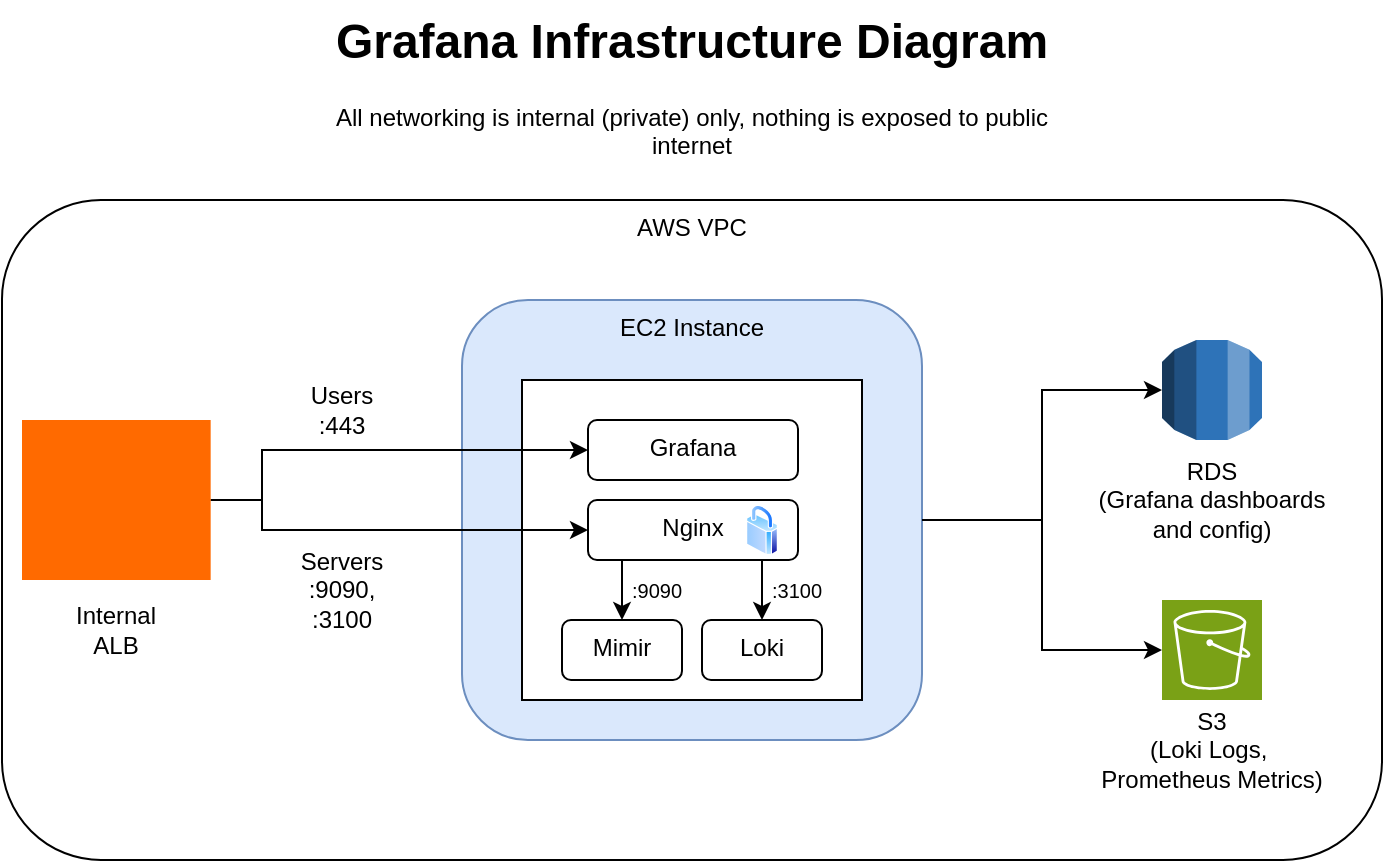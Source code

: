 <mxfile version="28.2.3">
  <diagram name="Page-1" id="Oap9Uj49-vAxEfMM_Ddv">
    <mxGraphModel dx="596" dy="232" grid="1" gridSize="10" guides="1" tooltips="1" connect="1" arrows="1" fold="1" page="1" pageScale="1" pageWidth="850" pageHeight="1100" math="0" shadow="0">
      <root>
        <mxCell id="0" />
        <mxCell id="1" parent="0" />
        <mxCell id="5G9Hfgs1YEClRX-4D4DC-7" value="&lt;h1 style=&quot;margin-top: 0px;&quot;&gt;Grafana Infrastructure Diagram&lt;/h1&gt;&lt;p&gt;All networking is internal (private) only, nothing is exposed to public internet&lt;/p&gt;" style="text;html=1;whiteSpace=wrap;overflow=hidden;rounded=0;align=center;" parent="1" vertex="1">
          <mxGeometry x="235" y="10" width="380" height="120" as="geometry" />
        </mxCell>
        <mxCell id="5G9Hfgs1YEClRX-4D4DC-1" value="AWS VPC" style="rounded=1;whiteSpace=wrap;html=1;verticalAlign=top;" parent="1" vertex="1">
          <mxGeometry x="80" y="110" width="690" height="330" as="geometry" />
        </mxCell>
        <mxCell id="5G9Hfgs1YEClRX-4D4DC-2" value="EC2 Instance" style="rounded=1;whiteSpace=wrap;html=1;verticalAlign=top;labelBackgroundColor=none;fillColor=#dae8fc;strokeColor=#6c8ebf;" parent="1" vertex="1">
          <mxGeometry x="310" y="160" width="230" height="220" as="geometry" />
        </mxCell>
        <mxCell id="5G9Hfgs1YEClRX-4D4DC-10" value="" style="group" parent="1" vertex="1" connectable="0">
          <mxGeometry x="340" y="190" width="170" height="170" as="geometry" />
        </mxCell>
        <mxCell id="5G9Hfgs1YEClRX-4D4DC-9" value="" style="rounded=0;whiteSpace=wrap;html=1;" parent="5G9Hfgs1YEClRX-4D4DC-10" vertex="1">
          <mxGeometry y="10" width="170" height="160" as="geometry" />
        </mxCell>
        <mxCell id="5G9Hfgs1YEClRX-4D4DC-3" value="" style="shape=image;html=1;verticalAlign=top;verticalLabelPosition=bottom;labelBackgroundColor=#ffffff;imageAspect=0;aspect=fixed;image=https://icons.diagrams.net/icon-cache1/Ionicons_Fill_Vol_2-2187/logo-docker-1464.svg" parent="5G9Hfgs1YEClRX-4D4DC-10" vertex="1">
          <mxGeometry x="64.997" y="-10" width="40" height="40" as="geometry" />
        </mxCell>
        <mxCell id="5G9Hfgs1YEClRX-4D4DC-22" value="Grafana" style="rounded=1;whiteSpace=wrap;html=1;pointerEvents=0;align=center;verticalAlign=top;fontFamily=Helvetica;fontSize=12;fontColor=default;fillColor=none;gradientColor=none;" parent="5G9Hfgs1YEClRX-4D4DC-10" vertex="1">
          <mxGeometry x="33" y="30" width="105" height="30" as="geometry" />
        </mxCell>
        <mxCell id="5G9Hfgs1YEClRX-4D4DC-31" style="edgeStyle=orthogonalEdgeStyle;rounded=0;orthogonalLoop=1;jettySize=auto;html=1;exitX=0.75;exitY=1;exitDx=0;exitDy=0;entryX=0.5;entryY=0;entryDx=0;entryDy=0;fontFamily=Helvetica;fontSize=12;fontColor=default;" parent="5G9Hfgs1YEClRX-4D4DC-10" source="5G9Hfgs1YEClRX-4D4DC-23" target="5G9Hfgs1YEClRX-4D4DC-25" edge="1">
          <mxGeometry relative="1" as="geometry" />
        </mxCell>
        <mxCell id="5G9Hfgs1YEClRX-4D4DC-32" style="edgeStyle=orthogonalEdgeStyle;rounded=0;orthogonalLoop=1;jettySize=auto;html=1;exitX=0.25;exitY=1;exitDx=0;exitDy=0;entryX=0.5;entryY=0;entryDx=0;entryDy=0;fontFamily=Helvetica;fontSize=12;fontColor=default;" parent="5G9Hfgs1YEClRX-4D4DC-10" source="5G9Hfgs1YEClRX-4D4DC-23" target="5G9Hfgs1YEClRX-4D4DC-26" edge="1">
          <mxGeometry relative="1" as="geometry" />
        </mxCell>
        <mxCell id="5G9Hfgs1YEClRX-4D4DC-23" value="&lt;div&gt;Nginx&lt;/div&gt;" style="rounded=1;whiteSpace=wrap;html=1;pointerEvents=0;align=center;verticalAlign=top;fontFamily=Helvetica;fontSize=12;fontColor=default;fillColor=none;gradientColor=none;" parent="5G9Hfgs1YEClRX-4D4DC-10" vertex="1">
          <mxGeometry x="33" y="70" width="105" height="30" as="geometry" />
        </mxCell>
        <mxCell id="5G9Hfgs1YEClRX-4D4DC-24" value="" style="image;aspect=fixed;perimeter=ellipsePerimeter;html=1;align=center;shadow=0;dashed=0;spacingTop=3;image=img/lib/active_directory/secure.svg;pointerEvents=0;verticalAlign=top;fontFamily=Helvetica;fontSize=12;fontColor=default;fillColor=none;gradientColor=none;" parent="5G9Hfgs1YEClRX-4D4DC-10" vertex="1">
          <mxGeometry x="112" y="72.5" width="16" height="25" as="geometry" />
        </mxCell>
        <mxCell id="5G9Hfgs1YEClRX-4D4DC-25" value="&lt;div&gt;Loki&lt;/div&gt;" style="rounded=1;whiteSpace=wrap;html=1;pointerEvents=0;align=center;verticalAlign=top;fontFamily=Helvetica;fontSize=12;fontColor=default;fillColor=none;gradientColor=none;" parent="5G9Hfgs1YEClRX-4D4DC-10" vertex="1">
          <mxGeometry x="90" y="130" width="60" height="30" as="geometry" />
        </mxCell>
        <mxCell id="5G9Hfgs1YEClRX-4D4DC-26" value="&lt;div&gt;Mimir&lt;/div&gt;" style="rounded=1;whiteSpace=wrap;html=1;pointerEvents=0;align=center;verticalAlign=top;fontFamily=Helvetica;fontSize=12;fontColor=default;fillColor=none;gradientColor=none;" parent="5G9Hfgs1YEClRX-4D4DC-10" vertex="1">
          <mxGeometry x="20" y="130" width="60" height="30" as="geometry" />
        </mxCell>
        <mxCell id="5G9Hfgs1YEClRX-4D4DC-33" value="&lt;div&gt;:3100&lt;/div&gt;" style="text;html=1;align=center;verticalAlign=middle;whiteSpace=wrap;rounded=0;fontFamily=Helvetica;fontSize=10;fontColor=default;" parent="5G9Hfgs1YEClRX-4D4DC-10" vertex="1">
          <mxGeometry x="110" y="100" width="55" height="30" as="geometry" />
        </mxCell>
        <mxCell id="5G9Hfgs1YEClRX-4D4DC-34" value="&lt;div&gt;:9090&lt;/div&gt;" style="text;html=1;align=center;verticalAlign=middle;whiteSpace=wrap;rounded=0;fontFamily=Helvetica;fontSize=10;fontColor=default;" parent="5G9Hfgs1YEClRX-4D4DC-10" vertex="1">
          <mxGeometry x="45" y="100" width="45" height="30" as="geometry" />
        </mxCell>
        <mxCell id="5G9Hfgs1YEClRX-4D4DC-18" value="" style="group" parent="1" vertex="1" connectable="0">
          <mxGeometry x="620" y="180" width="130" height="95" as="geometry" />
        </mxCell>
        <mxCell id="5G9Hfgs1YEClRX-4D4DC-12" value="" style="outlineConnect=0;dashed=0;verticalLabelPosition=bottom;verticalAlign=top;align=center;html=1;shape=mxgraph.aws3.rds;fillColor=#2E73B8;gradientColor=none;pointerEvents=0;fontFamily=Helvetica;fontSize=12;fontColor=default;" parent="5G9Hfgs1YEClRX-4D4DC-18" vertex="1">
          <mxGeometry x="40" width="50" height="50" as="geometry" />
        </mxCell>
        <mxCell id="5G9Hfgs1YEClRX-4D4DC-15" value="&lt;div&gt;RDS&lt;/div&gt;&lt;div&gt;(Grafana dashboards and config)&lt;/div&gt;" style="text;html=1;align=center;verticalAlign=middle;whiteSpace=wrap;rounded=0;fontFamily=Helvetica;fontSize=12;fontColor=default;" parent="5G9Hfgs1YEClRX-4D4DC-18" vertex="1">
          <mxGeometry y="65" width="130" height="30" as="geometry" />
        </mxCell>
        <mxCell id="5G9Hfgs1YEClRX-4D4DC-19" value="" style="group" parent="1" vertex="1" connectable="0">
          <mxGeometry x="620" y="310" width="130" height="90" as="geometry" />
        </mxCell>
        <mxCell id="5G9Hfgs1YEClRX-4D4DC-13" value="" style="sketch=0;points=[[0,0,0],[0.25,0,0],[0.5,0,0],[0.75,0,0],[1,0,0],[0,1,0],[0.25,1,0],[0.5,1,0],[0.75,1,0],[1,1,0],[0,0.25,0],[0,0.5,0],[0,0.75,0],[1,0.25,0],[1,0.5,0],[1,0.75,0]];outlineConnect=0;fontColor=#232F3E;fillColor=#7AA116;strokeColor=#ffffff;dashed=0;verticalLabelPosition=bottom;verticalAlign=top;align=center;html=1;fontSize=12;fontStyle=0;aspect=fixed;shape=mxgraph.aws4.resourceIcon;resIcon=mxgraph.aws4.s3;pointerEvents=0;fontFamily=Helvetica;" parent="5G9Hfgs1YEClRX-4D4DC-19" vertex="1">
          <mxGeometry x="40" width="50" height="50" as="geometry" />
        </mxCell>
        <mxCell id="5G9Hfgs1YEClRX-4D4DC-14" value="&lt;div&gt;S3&lt;/div&gt;&lt;div&gt;(Loki Logs,&amp;nbsp;&lt;/div&gt;&lt;div&gt;Prometheus Metrics)&lt;/div&gt;" style="text;html=1;align=center;verticalAlign=middle;whiteSpace=wrap;rounded=0;fontFamily=Helvetica;fontSize=12;fontColor=default;" parent="5G9Hfgs1YEClRX-4D4DC-19" vertex="1">
          <mxGeometry y="60" width="130" height="30" as="geometry" />
        </mxCell>
        <mxCell id="5G9Hfgs1YEClRX-4D4DC-20" style="edgeStyle=orthogonalEdgeStyle;rounded=0;orthogonalLoop=1;jettySize=auto;html=1;entryX=0;entryY=0.5;entryDx=0;entryDy=0;entryPerimeter=0;fontFamily=Helvetica;fontSize=12;fontColor=default;" parent="1" source="5G9Hfgs1YEClRX-4D4DC-2" target="5G9Hfgs1YEClRX-4D4DC-12" edge="1">
          <mxGeometry relative="1" as="geometry" />
        </mxCell>
        <mxCell id="5G9Hfgs1YEClRX-4D4DC-21" style="edgeStyle=orthogonalEdgeStyle;rounded=0;orthogonalLoop=1;jettySize=auto;html=1;entryX=0;entryY=0.5;entryDx=0;entryDy=0;entryPerimeter=0;fontFamily=Helvetica;fontSize=12;fontColor=default;" parent="1" source="5G9Hfgs1YEClRX-4D4DC-2" target="5G9Hfgs1YEClRX-4D4DC-13" edge="1">
          <mxGeometry relative="1" as="geometry" />
        </mxCell>
        <mxCell id="5G9Hfgs1YEClRX-4D4DC-35" style="edgeStyle=orthogonalEdgeStyle;rounded=0;orthogonalLoop=1;jettySize=auto;html=1;entryX=0;entryY=0.5;entryDx=0;entryDy=0;fontFamily=Helvetica;fontSize=12;fontColor=default;" parent="1" source="5G9Hfgs1YEClRX-4D4DC-30" target="5G9Hfgs1YEClRX-4D4DC-22" edge="1">
          <mxGeometry relative="1" as="geometry">
            <Array as="points">
              <mxPoint x="210" y="260" />
              <mxPoint x="210" y="235" />
            </Array>
          </mxGeometry>
        </mxCell>
        <mxCell id="5G9Hfgs1YEClRX-4D4DC-37" style="edgeStyle=orthogonalEdgeStyle;rounded=0;orthogonalLoop=1;jettySize=auto;html=1;entryX=0;entryY=0.5;entryDx=0;entryDy=0;fontFamily=Helvetica;fontSize=12;fontColor=default;" parent="1" source="5G9Hfgs1YEClRX-4D4DC-30" target="5G9Hfgs1YEClRX-4D4DC-23" edge="1">
          <mxGeometry relative="1" as="geometry">
            <Array as="points">
              <mxPoint x="210" y="260" />
              <mxPoint x="210" y="275" />
            </Array>
          </mxGeometry>
        </mxCell>
        <mxCell id="5G9Hfgs1YEClRX-4D4DC-30" value="" style="points=[];aspect=fixed;html=1;align=center;shadow=0;dashed=0;fillColor=#FF6A00;strokeColor=none;shape=mxgraph.alibaba_cloud.alb_application_load_balancer_01;pointerEvents=0;verticalAlign=top;fontFamily=Helvetica;fontSize=12;fontColor=default;" parent="1" vertex="1">
          <mxGeometry x="90" y="220" width="94.33" height="80" as="geometry" />
        </mxCell>
        <mxCell id="5G9Hfgs1YEClRX-4D4DC-36" value="&lt;div&gt;Users&lt;/div&gt;&lt;div&gt;:443&lt;/div&gt;" style="text;html=1;align=center;verticalAlign=middle;whiteSpace=wrap;rounded=0;fontFamily=Helvetica;fontSize=12;fontColor=default;" parent="1" vertex="1">
          <mxGeometry x="220" y="200" width="60" height="30" as="geometry" />
        </mxCell>
        <mxCell id="5G9Hfgs1YEClRX-4D4DC-38" value="&lt;div&gt;Servers&lt;/div&gt;&lt;div&gt;:9090, :3100&lt;/div&gt;" style="text;html=1;align=center;verticalAlign=middle;whiteSpace=wrap;rounded=0;fontFamily=Helvetica;fontSize=12;fontColor=default;" parent="1" vertex="1">
          <mxGeometry x="220" y="290" width="60" height="30" as="geometry" />
        </mxCell>
        <mxCell id="5G9Hfgs1YEClRX-4D4DC-39" value="Internal ALB" style="text;html=1;align=center;verticalAlign=middle;whiteSpace=wrap;rounded=0;fontFamily=Helvetica;fontSize=12;fontColor=default;" parent="1" vertex="1">
          <mxGeometry x="107.16" y="310" width="60" height="30" as="geometry" />
        </mxCell>
      </root>
    </mxGraphModel>
  </diagram>
</mxfile>
